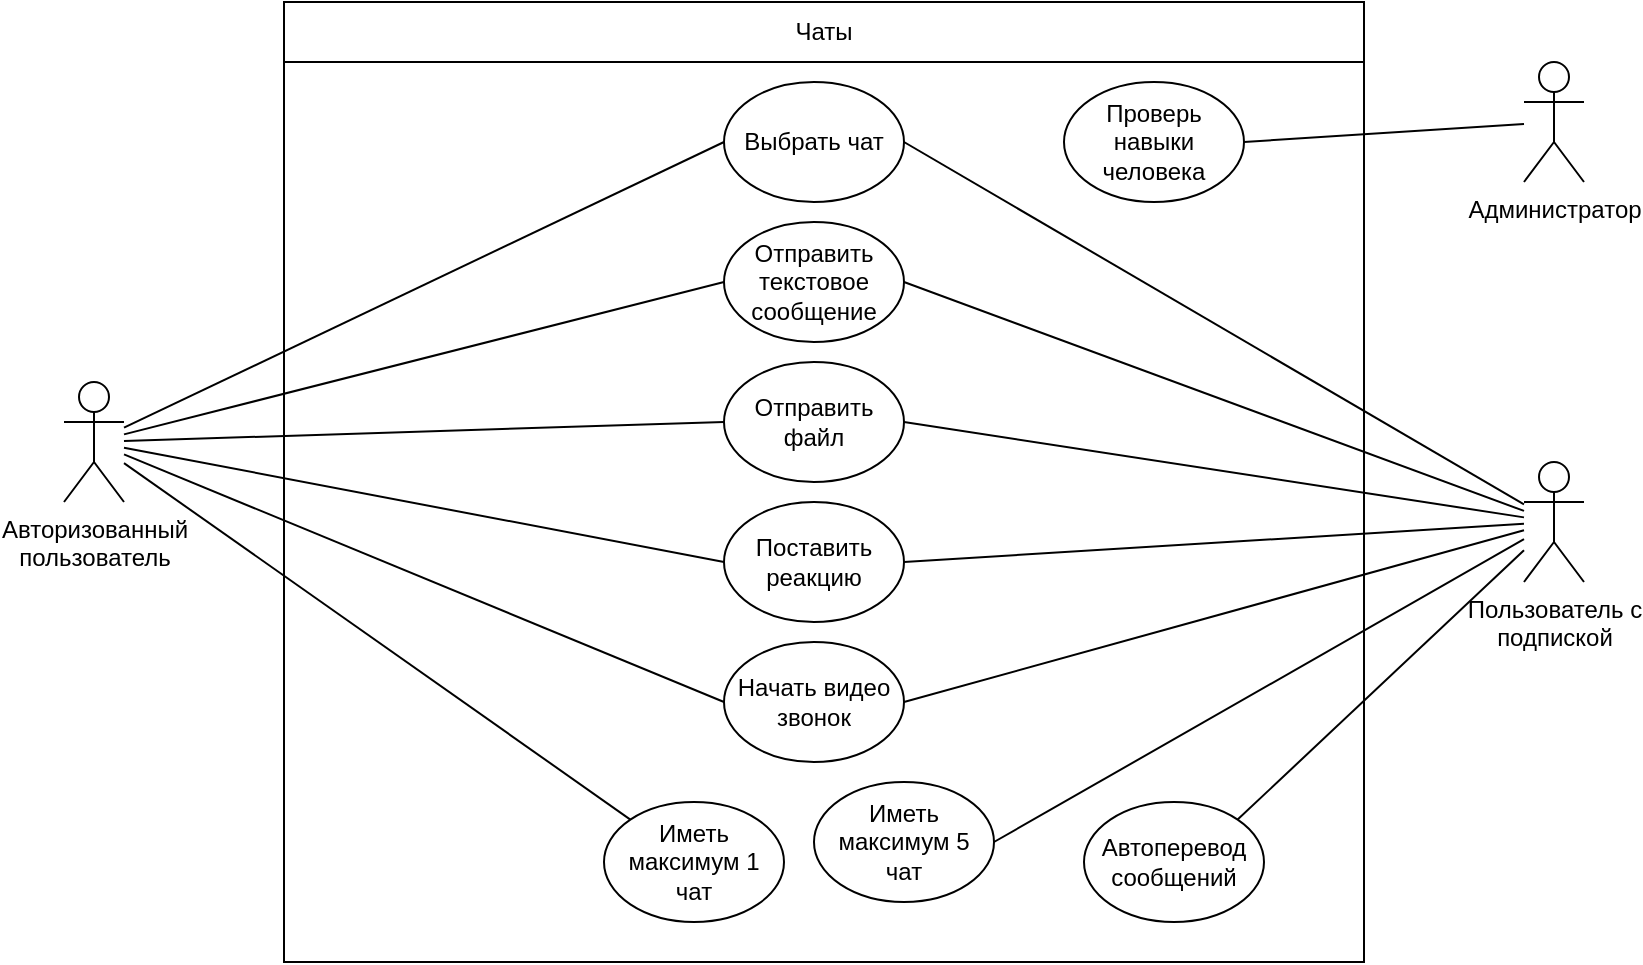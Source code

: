 <mxfile version="24.1.0" type="device">
  <diagram name="Page-1" id="Jo1kWgoQUpfZ1ZnYv95O">
    <mxGraphModel dx="989" dy="577" grid="1" gridSize="10" guides="1" tooltips="1" connect="1" arrows="1" fold="1" page="1" pageScale="1" pageWidth="850" pageHeight="1100" math="0" shadow="0">
      <root>
        <mxCell id="0" />
        <mxCell id="1" parent="0" />
        <mxCell id="OvjvtxKpR9DoMGcmtZmM-3" value="Авторизованный&lt;div&gt;пользователь&lt;br&gt;&lt;br&gt;&lt;/div&gt;" style="shape=umlActor;verticalLabelPosition=bottom;verticalAlign=top;html=1;outlineConnect=0;" vertex="1" parent="1">
          <mxGeometry x="50" y="280" width="30" height="60" as="geometry" />
        </mxCell>
        <mxCell id="OvjvtxKpR9DoMGcmtZmM-4" value="&lt;div&gt;Администратор&lt;br&gt;&lt;/div&gt;" style="shape=umlActor;verticalLabelPosition=bottom;verticalAlign=top;html=1;outlineConnect=0;" vertex="1" parent="1">
          <mxGeometry x="780" y="120" width="30" height="60" as="geometry" />
        </mxCell>
        <mxCell id="OvjvtxKpR9DoMGcmtZmM-5" value="&lt;div&gt;Пользователь с&lt;/div&gt;&lt;div&gt;подпиской&lt;br&gt;&lt;/div&gt;" style="shape=umlActor;verticalLabelPosition=bottom;verticalAlign=top;html=1;outlineConnect=0;" vertex="1" parent="1">
          <mxGeometry x="780" y="320" width="30" height="60" as="geometry" />
        </mxCell>
        <mxCell id="OvjvtxKpR9DoMGcmtZmM-8" value="" style="rounded=0;whiteSpace=wrap;html=1;" vertex="1" parent="1">
          <mxGeometry x="160" y="90" width="540" height="480" as="geometry" />
        </mxCell>
        <mxCell id="OvjvtxKpR9DoMGcmtZmM-9" value="Чаты" style="text;html=1;align=center;verticalAlign=middle;whiteSpace=wrap;rounded=0;" vertex="1" parent="1">
          <mxGeometry x="160" y="90" width="540" height="30" as="geometry" />
        </mxCell>
        <mxCell id="OvjvtxKpR9DoMGcmtZmM-10" value="Отправить текстовое&lt;div&gt;сообщение&lt;/div&gt;" style="ellipse;whiteSpace=wrap;html=1;" vertex="1" parent="1">
          <mxGeometry x="380" y="200" width="90" height="60" as="geometry" />
        </mxCell>
        <mxCell id="OvjvtxKpR9DoMGcmtZmM-11" value="Отправить&lt;div&gt;файл&lt;/div&gt;" style="ellipse;whiteSpace=wrap;html=1;" vertex="1" parent="1">
          <mxGeometry x="380" y="270" width="90" height="60" as="geometry" />
        </mxCell>
        <mxCell id="OvjvtxKpR9DoMGcmtZmM-12" value="Поставить реакцию" style="ellipse;whiteSpace=wrap;html=1;" vertex="1" parent="1">
          <mxGeometry x="380" y="340" width="90" height="60" as="geometry" />
        </mxCell>
        <mxCell id="OvjvtxKpR9DoMGcmtZmM-13" value="Выбрать чат" style="ellipse;whiteSpace=wrap;html=1;" vertex="1" parent="1">
          <mxGeometry x="380" y="130" width="90" height="60" as="geometry" />
        </mxCell>
        <mxCell id="OvjvtxKpR9DoMGcmtZmM-16" value="Начать видео&lt;br&gt;звонок" style="ellipse;whiteSpace=wrap;html=1;" vertex="1" parent="1">
          <mxGeometry x="380" y="410" width="90" height="60" as="geometry" />
        </mxCell>
        <mxCell id="OvjvtxKpR9DoMGcmtZmM-17" style="rounded=0;orthogonalLoop=1;jettySize=auto;html=1;entryX=0;entryY=0.5;entryDx=0;entryDy=0;endArrow=none;endFill=0;" edge="1" parent="1" source="OvjvtxKpR9DoMGcmtZmM-3" target="OvjvtxKpR9DoMGcmtZmM-13">
          <mxGeometry relative="1" as="geometry" />
        </mxCell>
        <mxCell id="OvjvtxKpR9DoMGcmtZmM-18" style="rounded=0;orthogonalLoop=1;jettySize=auto;html=1;entryX=0;entryY=0.5;entryDx=0;entryDy=0;endArrow=none;endFill=0;" edge="1" parent="1" source="OvjvtxKpR9DoMGcmtZmM-3" target="OvjvtxKpR9DoMGcmtZmM-10">
          <mxGeometry relative="1" as="geometry">
            <mxPoint x="90" y="312" as="sourcePoint" />
            <mxPoint x="390" y="150" as="targetPoint" />
          </mxGeometry>
        </mxCell>
        <mxCell id="OvjvtxKpR9DoMGcmtZmM-20" style="rounded=0;orthogonalLoop=1;jettySize=auto;html=1;entryX=0;entryY=0.5;entryDx=0;entryDy=0;endArrow=none;endFill=0;" edge="1" parent="1" source="OvjvtxKpR9DoMGcmtZmM-3" target="OvjvtxKpR9DoMGcmtZmM-11">
          <mxGeometry relative="1" as="geometry">
            <mxPoint x="90" y="315" as="sourcePoint" />
            <mxPoint x="390" y="220" as="targetPoint" />
          </mxGeometry>
        </mxCell>
        <mxCell id="OvjvtxKpR9DoMGcmtZmM-21" style="rounded=0;orthogonalLoop=1;jettySize=auto;html=1;entryX=0;entryY=0.5;entryDx=0;entryDy=0;endArrow=none;endFill=0;" edge="1" parent="1" source="OvjvtxKpR9DoMGcmtZmM-3" target="OvjvtxKpR9DoMGcmtZmM-12">
          <mxGeometry relative="1" as="geometry">
            <mxPoint x="100" y="325" as="sourcePoint" />
            <mxPoint x="400" y="230" as="targetPoint" />
          </mxGeometry>
        </mxCell>
        <mxCell id="OvjvtxKpR9DoMGcmtZmM-22" style="rounded=0;orthogonalLoop=1;jettySize=auto;html=1;entryX=0;entryY=0.5;entryDx=0;entryDy=0;endArrow=none;endFill=0;" edge="1" parent="1" source="OvjvtxKpR9DoMGcmtZmM-3" target="OvjvtxKpR9DoMGcmtZmM-16">
          <mxGeometry relative="1" as="geometry">
            <mxPoint x="110" y="335" as="sourcePoint" />
            <mxPoint x="410" y="240" as="targetPoint" />
          </mxGeometry>
        </mxCell>
        <mxCell id="OvjvtxKpR9DoMGcmtZmM-24" value="Иметь&lt;div&gt;максимум 1&lt;/div&gt;&lt;div&gt;чат&lt;/div&gt;" style="ellipse;whiteSpace=wrap;html=1;" vertex="1" parent="1">
          <mxGeometry x="320" y="490" width="90" height="60" as="geometry" />
        </mxCell>
        <mxCell id="OvjvtxKpR9DoMGcmtZmM-25" value="Иметь&lt;div&gt;максимум 5&lt;/div&gt;&lt;div&gt;чат&lt;/div&gt;" style="ellipse;whiteSpace=wrap;html=1;" vertex="1" parent="1">
          <mxGeometry x="425" y="480" width="90" height="60" as="geometry" />
        </mxCell>
        <mxCell id="OvjvtxKpR9DoMGcmtZmM-26" style="rounded=0;orthogonalLoop=1;jettySize=auto;html=1;entryX=0;entryY=0;entryDx=0;entryDy=0;endArrow=none;endFill=0;" edge="1" parent="1" source="OvjvtxKpR9DoMGcmtZmM-3" target="OvjvtxKpR9DoMGcmtZmM-24">
          <mxGeometry relative="1" as="geometry">
            <mxPoint x="90" y="325" as="sourcePoint" />
            <mxPoint x="390" y="430" as="targetPoint" />
          </mxGeometry>
        </mxCell>
        <mxCell id="OvjvtxKpR9DoMGcmtZmM-27" style="rounded=0;orthogonalLoop=1;jettySize=auto;html=1;entryX=1;entryY=0.5;entryDx=0;entryDy=0;endArrow=none;endFill=0;" edge="1" parent="1" source="OvjvtxKpR9DoMGcmtZmM-5" target="OvjvtxKpR9DoMGcmtZmM-25">
          <mxGeometry relative="1" as="geometry" />
        </mxCell>
        <mxCell id="OvjvtxKpR9DoMGcmtZmM-28" style="rounded=0;orthogonalLoop=1;jettySize=auto;html=1;entryX=1;entryY=0.5;entryDx=0;entryDy=0;endArrow=none;endFill=0;" edge="1" parent="1" source="OvjvtxKpR9DoMGcmtZmM-5" target="OvjvtxKpR9DoMGcmtZmM-16">
          <mxGeometry relative="1" as="geometry">
            <mxPoint x="790" y="482" as="sourcePoint" />
            <mxPoint x="540" y="510" as="targetPoint" />
          </mxGeometry>
        </mxCell>
        <mxCell id="OvjvtxKpR9DoMGcmtZmM-29" style="rounded=0;orthogonalLoop=1;jettySize=auto;html=1;entryX=1;entryY=0.5;entryDx=0;entryDy=0;endArrow=none;endFill=0;" edge="1" parent="1" source="OvjvtxKpR9DoMGcmtZmM-5" target="OvjvtxKpR9DoMGcmtZmM-12">
          <mxGeometry relative="1" as="geometry">
            <mxPoint x="800" y="492" as="sourcePoint" />
            <mxPoint x="550" y="520" as="targetPoint" />
          </mxGeometry>
        </mxCell>
        <mxCell id="OvjvtxKpR9DoMGcmtZmM-30" style="rounded=0;orthogonalLoop=1;jettySize=auto;html=1;entryX=1;entryY=0.5;entryDx=0;entryDy=0;endArrow=none;endFill=0;" edge="1" parent="1" source="OvjvtxKpR9DoMGcmtZmM-5" target="OvjvtxKpR9DoMGcmtZmM-11">
          <mxGeometry relative="1" as="geometry">
            <mxPoint x="810" y="502" as="sourcePoint" />
            <mxPoint x="560" y="530" as="targetPoint" />
          </mxGeometry>
        </mxCell>
        <mxCell id="OvjvtxKpR9DoMGcmtZmM-31" style="rounded=0;orthogonalLoop=1;jettySize=auto;html=1;entryX=1;entryY=0.5;entryDx=0;entryDy=0;endArrow=none;endFill=0;" edge="1" parent="1" source="OvjvtxKpR9DoMGcmtZmM-5" target="OvjvtxKpR9DoMGcmtZmM-10">
          <mxGeometry relative="1" as="geometry">
            <mxPoint x="820" y="512" as="sourcePoint" />
            <mxPoint x="570" y="540" as="targetPoint" />
          </mxGeometry>
        </mxCell>
        <mxCell id="OvjvtxKpR9DoMGcmtZmM-32" style="rounded=0;orthogonalLoop=1;jettySize=auto;html=1;entryX=1;entryY=0.5;entryDx=0;entryDy=0;endArrow=none;endFill=0;" edge="1" parent="1" source="OvjvtxKpR9DoMGcmtZmM-5" target="OvjvtxKpR9DoMGcmtZmM-13">
          <mxGeometry relative="1" as="geometry">
            <mxPoint x="830" y="522" as="sourcePoint" />
            <mxPoint x="580" y="550" as="targetPoint" />
          </mxGeometry>
        </mxCell>
        <mxCell id="OvjvtxKpR9DoMGcmtZmM-33" value="Проверь&lt;div&gt;навыки&lt;/div&gt;&lt;div&gt;человека&lt;/div&gt;" style="ellipse;whiteSpace=wrap;html=1;" vertex="1" parent="1">
          <mxGeometry x="550" y="130" width="90" height="60" as="geometry" />
        </mxCell>
        <mxCell id="OvjvtxKpR9DoMGcmtZmM-35" style="rounded=0;orthogonalLoop=1;jettySize=auto;html=1;entryX=1;entryY=0.5;entryDx=0;entryDy=0;endArrow=none;endFill=0;" edge="1" parent="1" source="OvjvtxKpR9DoMGcmtZmM-4" target="OvjvtxKpR9DoMGcmtZmM-33">
          <mxGeometry relative="1" as="geometry">
            <mxPoint x="790" y="350" as="sourcePoint" />
            <mxPoint x="480" y="150" as="targetPoint" />
          </mxGeometry>
        </mxCell>
        <mxCell id="OvjvtxKpR9DoMGcmtZmM-40" value="" style="endArrow=none;html=1;rounded=0;exitX=0;exitY=1;exitDx=0;exitDy=0;entryX=1;entryY=1;entryDx=0;entryDy=0;" edge="1" parent="1" source="OvjvtxKpR9DoMGcmtZmM-9" target="OvjvtxKpR9DoMGcmtZmM-9">
          <mxGeometry width="50" height="50" relative="1" as="geometry">
            <mxPoint x="470" y="290" as="sourcePoint" />
            <mxPoint x="520" y="240" as="targetPoint" />
          </mxGeometry>
        </mxCell>
        <mxCell id="OvjvtxKpR9DoMGcmtZmM-41" value="Автоперевод&lt;div&gt;сообщений&lt;/div&gt;" style="ellipse;whiteSpace=wrap;html=1;" vertex="1" parent="1">
          <mxGeometry x="560" y="490" width="90" height="60" as="geometry" />
        </mxCell>
        <mxCell id="OvjvtxKpR9DoMGcmtZmM-42" style="rounded=0;orthogonalLoop=1;jettySize=auto;html=1;entryX=1;entryY=0;entryDx=0;entryDy=0;endArrow=none;endFill=0;" edge="1" parent="1" source="OvjvtxKpR9DoMGcmtZmM-5" target="OvjvtxKpR9DoMGcmtZmM-41">
          <mxGeometry relative="1" as="geometry">
            <mxPoint x="790" y="370" as="sourcePoint" />
            <mxPoint x="540" y="530" as="targetPoint" />
          </mxGeometry>
        </mxCell>
      </root>
    </mxGraphModel>
  </diagram>
</mxfile>
